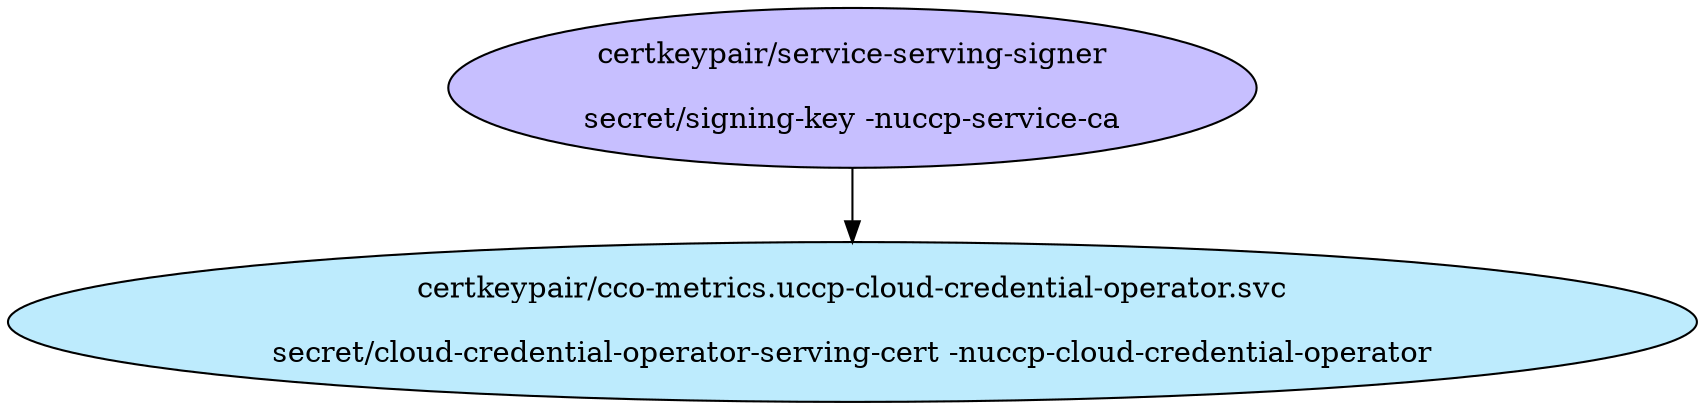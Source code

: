 digraph "Local Certificate" {
  // Node definitions.
  1 [
    label="certkeypair/service-serving-signer\n\nsecret/signing-key -nuccp-service-ca\n"
    style=filled
    fillcolor="#c7bfff"
  ];
  52 [
    label="certkeypair/cco-metrics.uccp-cloud-credential-operator.svc\n\nsecret/cloud-credential-operator-serving-cert -nuccp-cloud-credential-operator\n"
    style=filled
    fillcolor="#bdebfd"
  ];

  // Edge definitions.
  1 -> 52;
}